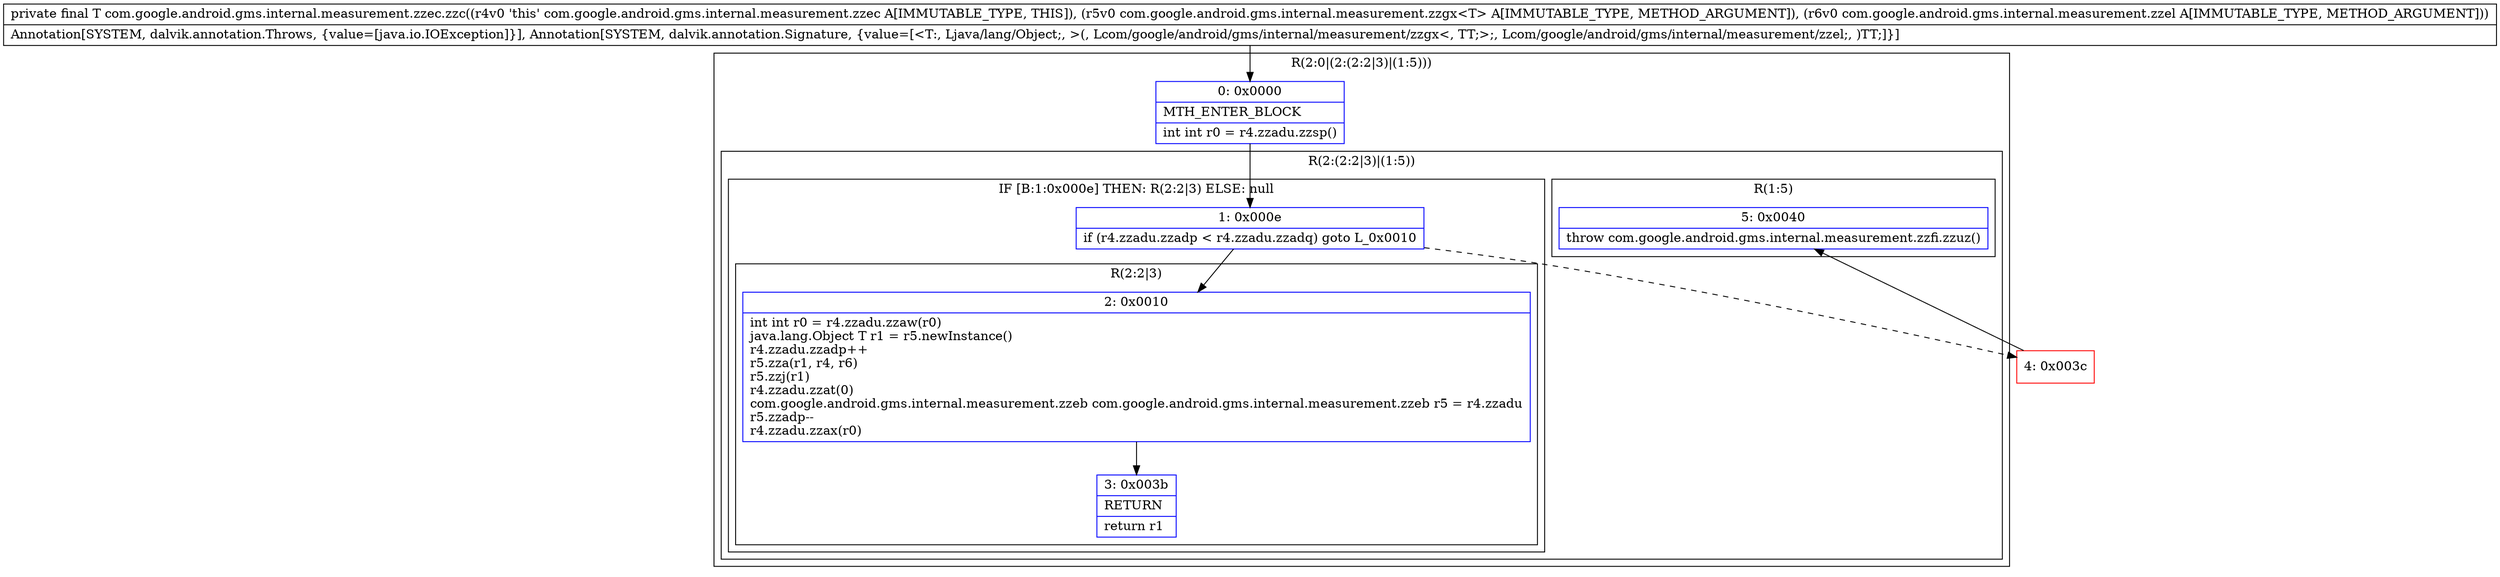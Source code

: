 digraph "CFG forcom.google.android.gms.internal.measurement.zzec.zzc(Lcom\/google\/android\/gms\/internal\/measurement\/zzgx;Lcom\/google\/android\/gms\/internal\/measurement\/zzel;)Ljava\/lang\/Object;" {
subgraph cluster_Region_1274945048 {
label = "R(2:0|(2:(2:2|3)|(1:5)))";
node [shape=record,color=blue];
Node_0 [shape=record,label="{0\:\ 0x0000|MTH_ENTER_BLOCK\l|int int r0 = r4.zzadu.zzsp()\l}"];
subgraph cluster_Region_2021117851 {
label = "R(2:(2:2|3)|(1:5))";
node [shape=record,color=blue];
subgraph cluster_IfRegion_458410839 {
label = "IF [B:1:0x000e] THEN: R(2:2|3) ELSE: null";
node [shape=record,color=blue];
Node_1 [shape=record,label="{1\:\ 0x000e|if (r4.zzadu.zzadp \< r4.zzadu.zzadq) goto L_0x0010\l}"];
subgraph cluster_Region_1435619545 {
label = "R(2:2|3)";
node [shape=record,color=blue];
Node_2 [shape=record,label="{2\:\ 0x0010|int int r0 = r4.zzadu.zzaw(r0)\ljava.lang.Object T r1 = r5.newInstance()\lr4.zzadu.zzadp++\lr5.zza(r1, r4, r6)\lr5.zzj(r1)\lr4.zzadu.zzat(0)\lcom.google.android.gms.internal.measurement.zzeb com.google.android.gms.internal.measurement.zzeb r5 = r4.zzadu\lr5.zzadp\-\-\lr4.zzadu.zzax(r0)\l}"];
Node_3 [shape=record,label="{3\:\ 0x003b|RETURN\l|return r1\l}"];
}
}
subgraph cluster_Region_1791757931 {
label = "R(1:5)";
node [shape=record,color=blue];
Node_5 [shape=record,label="{5\:\ 0x0040|throw com.google.android.gms.internal.measurement.zzfi.zzuz()\l}"];
}
}
}
Node_4 [shape=record,color=red,label="{4\:\ 0x003c}"];
MethodNode[shape=record,label="{private final T com.google.android.gms.internal.measurement.zzec.zzc((r4v0 'this' com.google.android.gms.internal.measurement.zzec A[IMMUTABLE_TYPE, THIS]), (r5v0 com.google.android.gms.internal.measurement.zzgx\<T\> A[IMMUTABLE_TYPE, METHOD_ARGUMENT]), (r6v0 com.google.android.gms.internal.measurement.zzel A[IMMUTABLE_TYPE, METHOD_ARGUMENT]))  | Annotation[SYSTEM, dalvik.annotation.Throws, \{value=[java.io.IOException]\}], Annotation[SYSTEM, dalvik.annotation.Signature, \{value=[\<T:, Ljava\/lang\/Object;, \>(, Lcom\/google\/android\/gms\/internal\/measurement\/zzgx\<, TT;\>;, Lcom\/google\/android\/gms\/internal\/measurement\/zzel;, )TT;]\}]\l}"];
MethodNode -> Node_0;
Node_0 -> Node_1;
Node_1 -> Node_2;
Node_1 -> Node_4[style=dashed];
Node_2 -> Node_3;
Node_4 -> Node_5;
}

